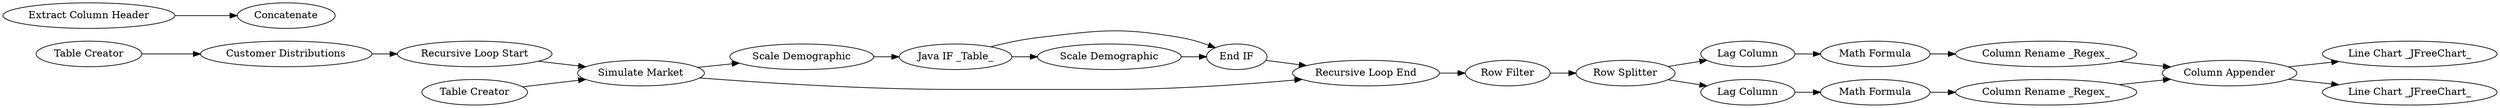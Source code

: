 digraph {
	23 -> 131
	14 -> 17
	2 -> 8
	20 -> 23
	8 -> 6
	21 -> 20
	14 -> 15
	1 -> 2
	11 -> 12
	18 -> 11
	7 -> 14
	22 -> 131
	17 -> 9
	15 -> 17
	131 -> 13
	12 -> 22
	6 -> 7
	3 -> 6
	131 -> 19
	10 -> 18
	9 -> 10
	6 -> 9
	18 -> 21
	127 -> 129
	7 [label="Scale Demographic"]
	9 [label="Recursive Loop End"]
	18 [label="Row Splitter"]
	21 [label="Lag Column"]
	8 [label="Recursive Loop Start"]
	17 [label="End IF"]
	3 [label="Table Creator"]
	19 [label="Line Chart _JFreeChart_"]
	131 [label="Column Appender"]
	6 [label="Simulate Market"]
	15 [label="Scale Demographic"]
	129 [label=Concatenate]
	12 [label="Math Formula"]
	10 [label="Row Filter"]
	1 [label="Table Creator"]
	22 [label="Column Rename _Regex_"]
	127 [label="Extract Column Header"]
	11 [label="Lag Column"]
	23 [label="Column Rename _Regex_"]
	14 [label="Java IF _Table_"]
	20 [label="Math Formula"]
	13 [label="Line Chart _JFreeChart_"]
	2 [label="Customer Distributions"]
	rankdir=LR
}

